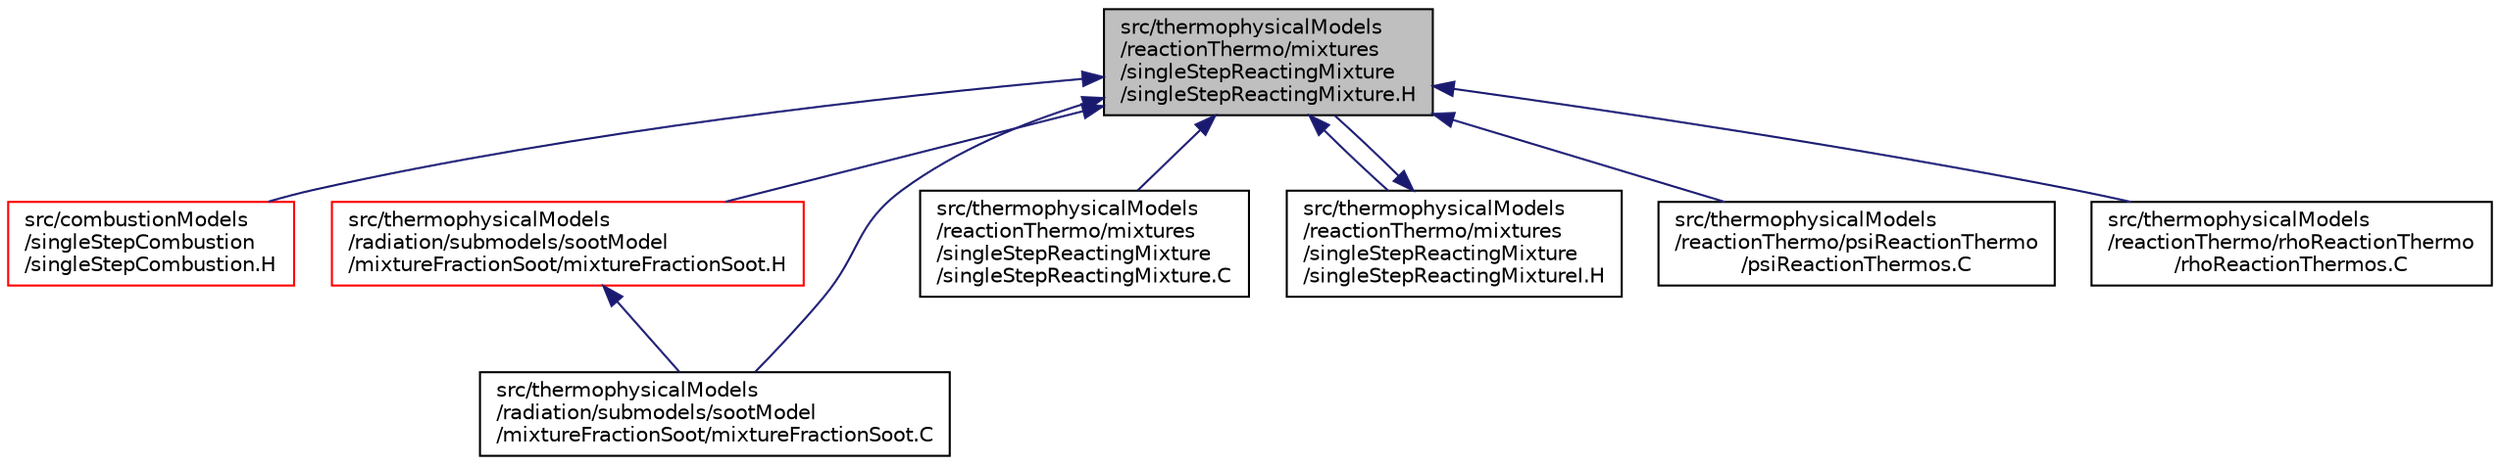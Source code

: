 digraph "src/thermophysicalModels/reactionThermo/mixtures/singleStepReactingMixture/singleStepReactingMixture.H"
{
  bgcolor="transparent";
  edge [fontname="Helvetica",fontsize="10",labelfontname="Helvetica",labelfontsize="10"];
  node [fontname="Helvetica",fontsize="10",shape=record];
  Node334 [label="src/thermophysicalModels\l/reactionThermo/mixtures\l/singleStepReactingMixture\l/singleStepReactingMixture.H",height=0.2,width=0.4,color="black", fillcolor="grey75", style="filled", fontcolor="black"];
  Node334 -> Node335 [dir="back",color="midnightblue",fontsize="10",style="solid",fontname="Helvetica"];
  Node335 [label="src/combustionModels\l/singleStepCombustion\l/singleStepCombustion.H",height=0.2,width=0.4,color="red",URL="$a00134.html"];
  Node334 -> Node346 [dir="back",color="midnightblue",fontsize="10",style="solid",fontname="Helvetica"];
  Node346 [label="src/thermophysicalModels\l/radiation/submodels/sootModel\l/mixtureFractionSoot/mixtureFractionSoot.H",height=0.2,width=0.4,color="red",URL="$a16523.html"];
  Node346 -> Node347 [dir="back",color="midnightblue",fontsize="10",style="solid",fontname="Helvetica"];
  Node347 [label="src/thermophysicalModels\l/radiation/submodels/sootModel\l/mixtureFractionSoot/mixtureFractionSoot.C",height=0.2,width=0.4,color="black",URL="$a16520.html"];
  Node334 -> Node347 [dir="back",color="midnightblue",fontsize="10",style="solid",fontname="Helvetica"];
  Node334 -> Node349 [dir="back",color="midnightblue",fontsize="10",style="solid",fontname="Helvetica"];
  Node349 [label="src/thermophysicalModels\l/reactionThermo/mixtures\l/singleStepReactingMixture\l/singleStepReactingMixture.C",height=0.2,width=0.4,color="black",URL="$a16655.html"];
  Node334 -> Node350 [dir="back",color="midnightblue",fontsize="10",style="solid",fontname="Helvetica"];
  Node350 [label="src/thermophysicalModels\l/reactionThermo/mixtures\l/singleStepReactingMixture\l/singleStepReactingMixtureI.H",height=0.2,width=0.4,color="black",URL="$a16661.html"];
  Node350 -> Node334 [dir="back",color="midnightblue",fontsize="10",style="solid",fontname="Helvetica"];
  Node334 -> Node351 [dir="back",color="midnightblue",fontsize="10",style="solid",fontname="Helvetica"];
  Node351 [label="src/thermophysicalModels\l/reactionThermo/psiReactionThermo\l/psiReactionThermos.C",height=0.2,width=0.4,color="black",URL="$a16682.html"];
  Node334 -> Node352 [dir="back",color="midnightblue",fontsize="10",style="solid",fontname="Helvetica"];
  Node352 [label="src/thermophysicalModels\l/reactionThermo/rhoReactionThermo\l/rhoReactionThermos.C",height=0.2,width=0.4,color="black",URL="$a16706.html"];
}
